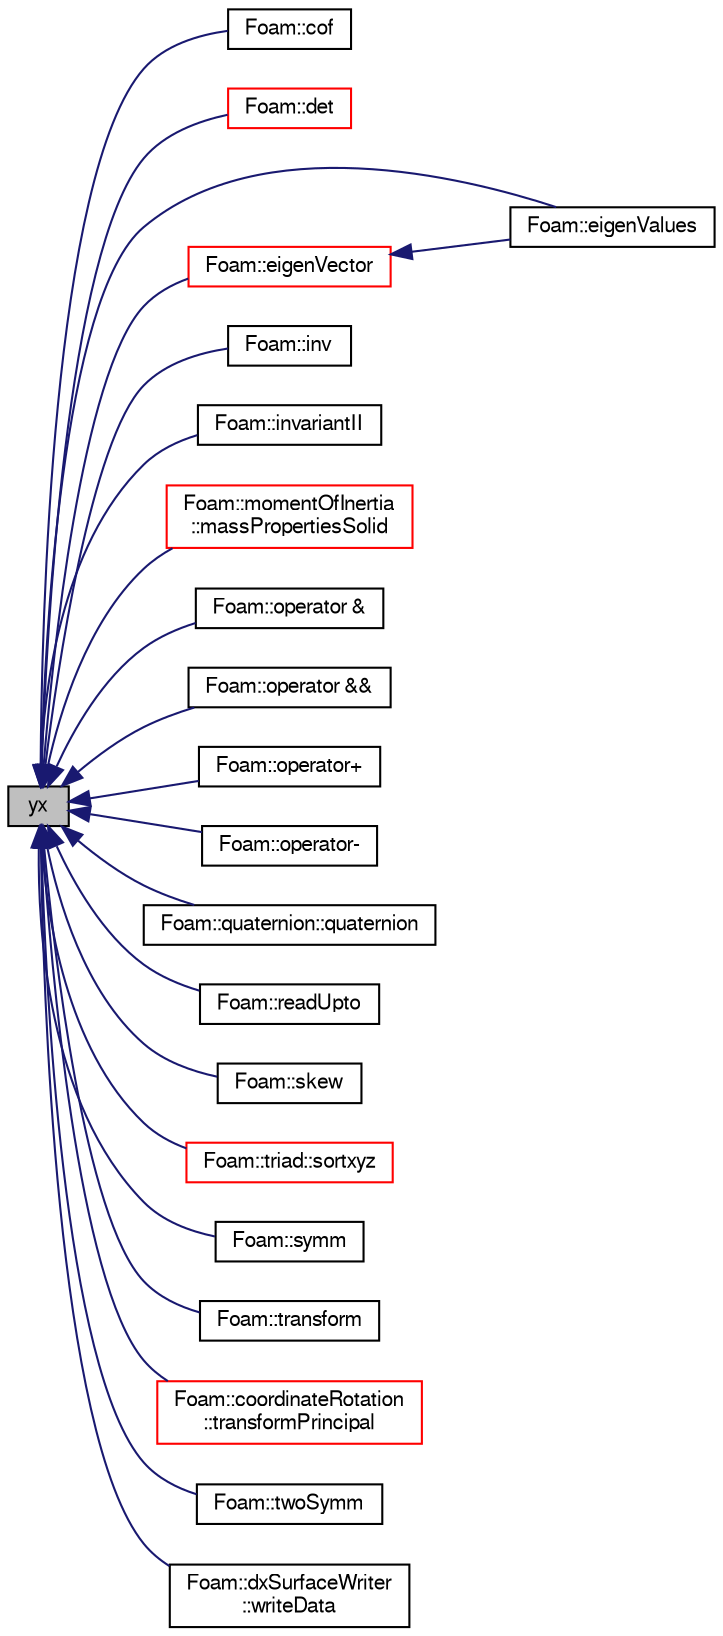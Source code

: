 digraph "yx"
{
  bgcolor="transparent";
  edge [fontname="FreeSans",fontsize="10",labelfontname="FreeSans",labelfontsize="10"];
  node [fontname="FreeSans",fontsize="10",shape=record];
  rankdir="LR";
  Node387 [label="yx",height=0.2,width=0.4,color="black", fillcolor="grey75", style="filled", fontcolor="black"];
  Node387 -> Node388 [dir="back",color="midnightblue",fontsize="10",style="solid",fontname="FreeSans"];
  Node388 [label="Foam::cof",height=0.2,width=0.4,color="black",URL="$a21124.html#ad125526a422e2bd9c6e5c5f4a317af26",tooltip="Return the cofactor tensor of a tensor. "];
  Node387 -> Node389 [dir="back",color="midnightblue",fontsize="10",style="solid",fontname="FreeSans"];
  Node389 [label="Foam::det",height=0.2,width=0.4,color="red",URL="$a21124.html#a1d843934098e732c7ab3f36774a0abc9",tooltip="Return the determinant of a tensor. "];
  Node387 -> Node392 [dir="back",color="midnightblue",fontsize="10",style="solid",fontname="FreeSans"];
  Node392 [label="Foam::eigenValues",height=0.2,width=0.4,color="black",URL="$a21124.html#a439ae805cc773abe7c94178cce4f5ba3"];
  Node387 -> Node393 [dir="back",color="midnightblue",fontsize="10",style="solid",fontname="FreeSans"];
  Node393 [label="Foam::eigenVector",height=0.2,width=0.4,color="red",URL="$a21124.html#aed8ccde72af25f41d76277dffa26abad"];
  Node393 -> Node392 [dir="back",color="midnightblue",fontsize="10",style="solid",fontname="FreeSans"];
  Node387 -> Node400 [dir="back",color="midnightblue",fontsize="10",style="solid",fontname="FreeSans"];
  Node400 [label="Foam::inv",height=0.2,width=0.4,color="black",URL="$a21124.html#a185b4212d0617ccfaa1efdff22eadf64",tooltip="Return the inverse of a tensor given the determinant. "];
  Node387 -> Node401 [dir="back",color="midnightblue",fontsize="10",style="solid",fontname="FreeSans"];
  Node401 [label="Foam::invariantII",height=0.2,width=0.4,color="black",URL="$a21124.html#a98d83dc4e3c2ffaf3b1d62c5802a0c4d",tooltip="Return the 2nd invariant of a tensor. "];
  Node387 -> Node402 [dir="back",color="midnightblue",fontsize="10",style="solid",fontname="FreeSans"];
  Node402 [label="Foam::momentOfInertia\l::massPropertiesSolid",height=0.2,width=0.4,color="red",URL="$a25142.html#ac948fad3ba413d57d196458b12848db1"];
  Node387 -> Node404 [dir="back",color="midnightblue",fontsize="10",style="solid",fontname="FreeSans"];
  Node404 [label="Foam::operator &",height=0.2,width=0.4,color="black",URL="$a21124.html#a41f93d398538420c992d7eef6fab53bf",tooltip="Inner-product between a diagonal tensor and a tensor. "];
  Node387 -> Node405 [dir="back",color="midnightblue",fontsize="10",style="solid",fontname="FreeSans"];
  Node405 [label="Foam::operator &&",height=0.2,width=0.4,color="black",URL="$a21124.html#a8ce80abc82e2d3898190f7e798031f7e",tooltip="Double-dot-product between a symmetric tensor and a tensor. "];
  Node387 -> Node406 [dir="back",color="midnightblue",fontsize="10",style="solid",fontname="FreeSans"];
  Node406 [label="Foam::operator+",height=0.2,width=0.4,color="black",URL="$a21124.html#afd3ddb9840be2a7ca902615359e3283e"];
  Node387 -> Node407 [dir="back",color="midnightblue",fontsize="10",style="solid",fontname="FreeSans"];
  Node407 [label="Foam::operator-",height=0.2,width=0.4,color="black",URL="$a21124.html#a2c7fb7bc3807efdfd0a5456730bc84fc"];
  Node387 -> Node408 [dir="back",color="midnightblue",fontsize="10",style="solid",fontname="FreeSans"];
  Node408 [label="Foam::quaternion::quaternion",height=0.2,width=0.4,color="black",URL="$a28130.html#ac16a816cff3e72c4375a6602b025d5ed",tooltip="Construct a quaternion from a rotation tensor. "];
  Node387 -> Node409 [dir="back",color="midnightblue",fontsize="10",style="solid",fontname="FreeSans"];
  Node409 [label="Foam::readUpto",height=0.2,width=0.4,color="black",URL="$a21124.html#adebc6d49ebf4c5b9e97e0e2f96d4c493"];
  Node387 -> Node410 [dir="back",color="midnightblue",fontsize="10",style="solid",fontname="FreeSans"];
  Node410 [label="Foam::skew",height=0.2,width=0.4,color="black",URL="$a21124.html#a8d07a2155a82c401a120a0f2ae2d1440",tooltip="Return the skew-symmetric part of a tensor. "];
  Node387 -> Node411 [dir="back",color="midnightblue",fontsize="10",style="solid",fontname="FreeSans"];
  Node411 [label="Foam::triad::sortxyz",height=0.2,width=0.4,color="red",URL="$a28426.html#a8f6bf086b0021a33bdf49c7dfbab3655",tooltip="Sort the axes such that they are closest to the x, y and z axes. "];
  Node387 -> Node490 [dir="back",color="midnightblue",fontsize="10",style="solid",fontname="FreeSans"];
  Node490 [label="Foam::symm",height=0.2,width=0.4,color="black",URL="$a21124.html#a247f64ca032aa6fa7a54701f5785db53",tooltip="Return the symmetric part of a tensor. "];
  Node387 -> Node491 [dir="back",color="midnightblue",fontsize="10",style="solid",fontname="FreeSans"];
  Node491 [label="Foam::transform",height=0.2,width=0.4,color="black",URL="$a21124.html#a2398526b38a4e70fd5c67cbfd9139fc0"];
  Node387 -> Node492 [dir="back",color="midnightblue",fontsize="10",style="solid",fontname="FreeSans"];
  Node492 [label="Foam::coordinateRotation\l::transformPrincipal",height=0.2,width=0.4,color="red",URL="$a24994.html#a1fa4ae5c1ba98ba2bab434d99e2e5cbc",tooltip="Transform principal. "];
  Node387 -> Node500 [dir="back",color="midnightblue",fontsize="10",style="solid",fontname="FreeSans"];
  Node500 [label="Foam::twoSymm",height=0.2,width=0.4,color="black",URL="$a21124.html#a1f61956bd0d628e84789584e7564ac59",tooltip="Return twice the symmetric part of a tensor. "];
  Node387 -> Node501 [dir="back",color="midnightblue",fontsize="10",style="solid",fontname="FreeSans"];
  Node501 [label="Foam::dxSurfaceWriter\l::writeData",height=0.2,width=0.4,color="black",URL="$a29410.html#af3b96bf02d1b0925c325805a3b29ccfa"];
}
